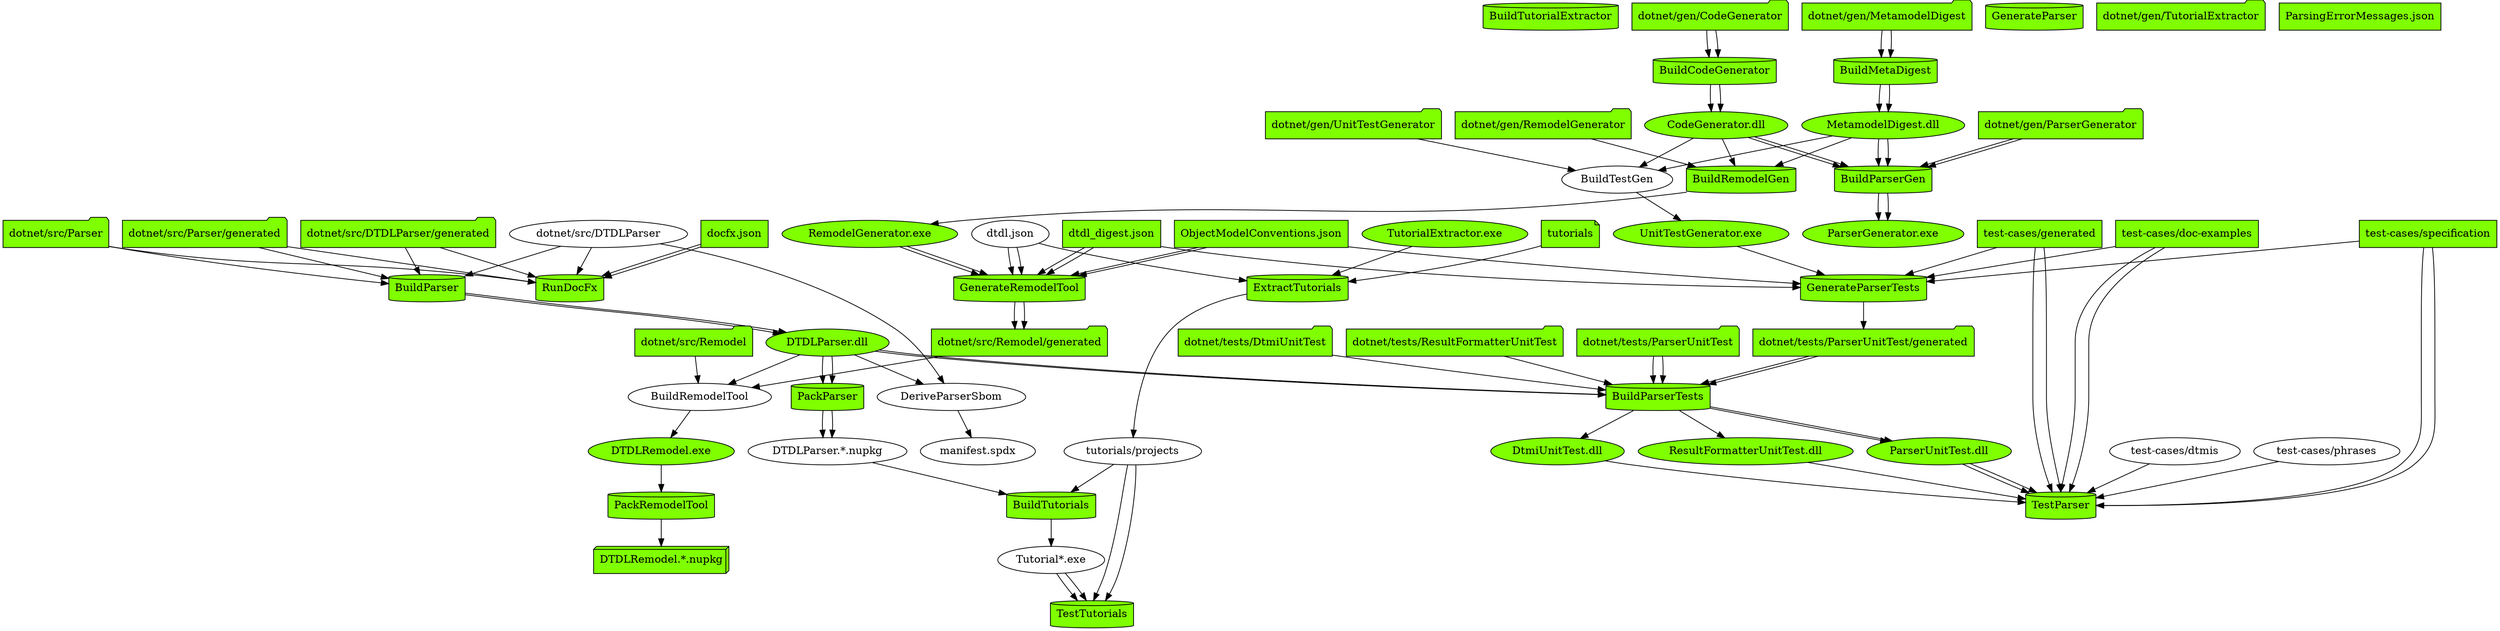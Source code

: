 digraph {
  {
    "BuildTutorialExtractor" [shape=cylinder style=filled fillcolor=chartreuse]
    "PackRemodelTool" [shape=cylinder style=filled fillcolor=chartreuse]
    "GenerateParser" [shape=cylinder style=filled fillcolor=chartreuse]
    "BuildRemodelGen" [shape=cylinder style=filled fillcolor=chartreuse]
    "TestParser" [shape=cylinder style=filled fillcolor=chartreuse]
    "PackParser" [shape=cylinder style=filled fillcolor=chartreuse]
    "GenerateRemodelTool" [shape=cylinder style=filled fillcolor=chartreuse]
    "TestTutorials" [shape=cylinder style=filled fillcolor=chartreuse]
    "BuildCodeGenerator" [shape=cylinder style=filled fillcolor=chartreuse]
    "BuildMetaDigest" [shape=cylinder style=filled fillcolor=chartreuse]
    "BuildParser" [shape=cylinder style=filled fillcolor=chartreuse]
    "RunDocFx" [shape=cylinder style=filled fillcolor=chartreuse]
    "ExtractTutorials" [shape=cylinder style=filled fillcolor=chartreuse]
    "BuildTutorials" [shape=cylinder style=filled fillcolor=chartreuse]
    "BuildParserGen" [shape=cylinder style=filled fillcolor=chartreuse]
    "BuildMetaDigest" [shape=cylinder style=filled fillcolor=chartreuse]
    "BuildParserTests" [shape=cylinder style=filled fillcolor=chartreuse]
    "GenerateParserTests" [shape=cylinder style=filled fillcolor=chartreuse]
    "GenerateRemodelTool" [shape=cylinder style=filled fillcolor=chartreuse]
    "PackParser" [shape=cylinder style=filled fillcolor=chartreuse]
    "PackRemodelTool" [shape=cylinder style=filled fillcolor=chartreuse]
    "RunDocFx" [shape=cylinder style=filled fillcolor=chartreuse]
    "TestParser" [shape=cylinder style=filled fillcolor=chartreuse]
    "TestTutorials" [shape=cylinder style=filled fillcolor=chartreuse]
    "dotnet/gen/CodeGenerator" [shape=folder style=filled fillcolor=chartreuse]
    "CodeGenerator.dll" [shape=ellipse style=filled fillcolor=chartreuse]
    "dotnet/gen/MetamodelDigest" [shape=folder style=filled fillcolor=chartreuse]
    "MetamodelDigest.dll" [shape=ellipse style=filled fillcolor=chartreuse]
    "dotnet/src/Parser" [shape=folder style=filled fillcolor=chartreuse]
    "dotnet/src/Parser/generated" [shape=folder style=filled fillcolor=chartreuse]
    "DTDLParser.dll" [shape=ellipse style=filled fillcolor=chartreuse]
    "dotnet/gen/ParserGenerator" [shape=folder style=filled fillcolor=chartreuse]
    "ParserGenerator.exe" [shape=ellipse style=filled fillcolor=chartreuse]
    "dotnet/tests/DtmiUnitTest" [shape=folder style=filled fillcolor=chartreuse]
    "DtmiUnitTest.dll" [shape=ellipse style=filled fillcolor=chartreuse]
    "dotnet/tests/ResultFormatterUnitTest" [shape=folder style=filled fillcolor=chartreuse]
    "ResultFormatterUnitTest.dll" [shape=ellipse style=filled fillcolor=chartreuse]
    "dotnet/tests/ParserUnitTest" [shape=folder style=filled fillcolor=chartreuse]
    "dotnet/tests/ParserUnitTest/generated" [shape=folder style=filled fillcolor=chartreuse]
    "ParserUnitTest.dll" [shape=ellipse style=filled fillcolor=chartreuse]
    "dotnet/gen/RemodelGenerator" [shape=folder style=filled fillcolor=chartreuse]
    "RemodelGenerator.exe" [shape=ellipse style=filled fillcolor=chartreuse]
    "dotnet/src/Remodel" [shape=folder style=filled fillcolor=chartreuse]
    "dotnet/src/Remodel/generated" [shape=folder style=filled fillcolor=chartreuse]
    "DTDLRemodel.exe" [shape=ellipse style=filled fillcolor=chartreuse]
    "dotnet/gen/UnitTestGenerator" [shape=folder style=filled fillcolor=chartreuse]
    "UnitTestGenerator.exe" [shape=ellipse style=filled fillcolor=chartreuse]
    "dotnet/gen/TutorialExtractor" [shape=folder style=filled fillcolor=chartreuse]
    "TutorialExtractor.exe" [shape=ellipse style=filled fillcolor=chartreuse]
    "DTDLRemodel.exe" [shape=ellipse style=filled fillcolor=chartreuse]
    "DTDLRemodel.*.nupkg" [shape=box3d style=filled fillcolor=chartreuse]
    "ParserGenerator.exe" [shape=ellipse style=filled fillcolor=chartreuse]
    "dtdl_digest.json" [shape=box style=filled fillcolor=chartreuse]
    "ObjectModelConventions.json" [shape=box style=filled fillcolor=chartreuse]
    "ParsingErrorMessages.json" [shape=box style=filled fillcolor=chartreuse]
    "dotnet/src/DTDLParser/generated" [shape=folder style=filled fillcolor=chartreuse]
    "dotnet/gen/RemodelGenerator" [shape=folder style=filled fillcolor=chartreuse]
    "MetamodelDigest.dll" [shape=ellipse style=filled fillcolor=chartreuse]
    "CodeGenerator.dll" [shape=ellipse style=filled fillcolor=chartreuse]
    "RemodelGenerator.exe" [shape=ellipse style=filled fillcolor=chartreuse]
    "ParserUnitTest.dll" [shape=ellipse style=filled fillcolor=chartreuse]
    "test-cases/generated" [shape=box style=filled fillcolor=chartreuse]
    "test-cases/doc-examples" [shape=box style=filled fillcolor=chartreuse]
    "test-cases/specification" [shape=box style=filled fillcolor=chartreuse]
    "DTDLRemodel.*.nupkg" [shape=box3d style=filled fillcolor=chartreuse]
    "docfx.json" [shape=box style=filled fillcolor=chartreuse]
    "tutorials" [shape=note style=filled fillcolor=chartreuse]
    "dotnet/gen/ParserGenerator" [shape=folder style=filled fillcolor=chartreuse]
    "dotnet/gen/MetamodelDigest" [shape=folder style=filled fillcolor=chartreuse]
    "dotnet/tests/ParserUnitTest" [shape=folder style=filled fillcolor=chartreuse]
    "dotnet/tests/ParserUnitTest/generated" [shape=folder style=filled fillcolor=chartreuse]
  }
  "dotnet/gen/CodeGenerator" -> "BuildCodeGenerator"
  "BuildCodeGenerator" -> "CodeGenerator.dll"
  "dotnet/gen/MetamodelDigest" -> "BuildMetaDigest"
  "BuildMetaDigest" -> "MetamodelDigest.dll"
  "dotnet/src/Parser" -> "BuildParser"
  "dotnet/src/Parser/generated" -> "BuildParser"
  "BuildParser" -> "DTDLParser.dll"
  "dotnet/gen/ParserGenerator" -> "BuildParserGen"
  "MetamodelDigest.dll" -> "BuildParserGen"
  "CodeGenerator.dll" -> "BuildParserGen"
  "BuildParserGen" -> "ParserGenerator.exe"
  "dotnet/tests/DtmiUnitTest" -> "BuildParserTests"
  "BuildParserTests" -> "DtmiUnitTest.dll"
  "dotnet/tests/ResultFormatterUnitTest" -> "BuildParserTests"
  "BuildParserTests" -> "ResultFormatterUnitTest.dll"
  "dotnet/tests/ParserUnitTest" -> "BuildParserTests"
  "dotnet/tests/ParserUnitTest/generated" -> "BuildParserTests"
  "DTDLParser.dll" -> "BuildParserTests"
  "BuildParserTests" -> "ParserUnitTest.dll"
  "dotnet/gen/RemodelGenerator" -> "BuildRemodelGen"
  "MetamodelDigest.dll" -> "BuildRemodelGen"
  "CodeGenerator.dll" -> "BuildRemodelGen"
  "BuildRemodelGen" -> "RemodelGenerator.exe"
  "ParserUnitTest.dll" -> "TestParser"
  "test-cases/generated" -> "TestParser"
  "test-cases/doc-examples" -> "TestParser"
  "test-cases/specification" -> "TestParser"
  "DTDLParser.dll" -> "PackParser"
  "PackParser" -> "DTDLParser.*.nupkg"
  "RemodelGenerator.exe" -> "GenerateRemodelTool"
  "dtdl.json" -> "GenerateRemodelTool"
  "dtdl_digest.json" -> "GenerateRemodelTool"
  "ObjectModelConventions.json" -> "GenerateRemodelTool"
  "GenerateRemodelTool" -> "dotnet/src/Remodel/generated"
  "Tutorial*.exe" -> "TestTutorials"
  "tutorials/projects" -> "TestTutorials"
  "dotnet/gen/CodeGenerator" -> "BuildCodeGenerator"
  "BuildCodeGenerator" -> "CodeGenerator.dll"
  "DTDLParser.dll" -> "DeriveParserSbom"
  "dotnet/src/DTDLParser" -> "DeriveParserSbom"
  "DeriveParserSbom" -> "manifest.spdx"
  "dotnet/gen/UnitTestGenerator" -> "BuildTestGen"
  "MetamodelDigest.dll" -> "BuildTestGen"
  "CodeGenerator.dll" -> "BuildTestGen"
  "BuildTestGen" -> "UnitTestGenerator.exe"
  "dotnet/src/Remodel" -> "BuildRemodelTool"
  "dotnet/src/Remodel/generated" -> "BuildRemodelTool"
  "DTDLParser.dll" -> "BuildRemodelTool"
  "BuildRemodelTool" -> "DTDLRemodel.exe"
  "dotnet/src/DTDLParser" -> "BuildParser"
  "dotnet/src/DTDLParser/generated" -> "BuildParser"
  "BuildParser" -> "DTDLParser.dll"
  "dotnet/src/DTDLParser" -> "RunDocFx"
  "dotnet/src/DTDLParser/generated" -> "RunDocFx"
  "docfx.json" -> "RunDocFx"
  "TutorialExtractor.exe" -> "ExtractTutorials"
  "dtdl.json" -> "ExtractTutorials"
  "tutorials" -> "ExtractTutorials"
  "ExtractTutorials" -> "tutorials/projects"
  "DTDLParser.*.nupkg" -> "BuildTutorials"
  "tutorials/projects" -> "BuildTutorials"
  "BuildTutorials" -> "Tutorial*.exe"
  "dotnet/gen/ParserGenerator" -> "BuildParserGen"
  "MetamodelDigest.dll" -> "BuildParserGen"
  "CodeGenerator.dll" -> "BuildParserGen"
  "BuildParserGen" -> "ParserGenerator.exe"
  "dotnet/gen/MetamodelDigest" -> "BuildMetaDigest"
  "BuildMetaDigest" -> "MetamodelDigest.dll"
  "dotnet/tests/ParserUnitTest" -> "BuildParserTests"
  "dotnet/tests/ParserUnitTest/generated" -> "BuildParserTests"
  "DTDLParser.dll" -> "BuildParserTests"
  "BuildParserTests" -> "ParserUnitTest.dll"
  "UnitTestGenerator.exe" -> "GenerateParserTests"
  "dtdl_digest.json" -> "GenerateParserTests"
  "ObjectModelConventions.json" -> "GenerateParserTests"
  "test-cases/generated" -> "GenerateParserTests"
  "test-cases/doc-examples" -> "GenerateParserTests"
  "test-cases/specification" -> "GenerateParserTests"
  "GenerateParserTests" -> "dotnet/tests/ParserUnitTest/generated"
  "RemodelGenerator.exe" -> "GenerateRemodelTool"
  "dtdl.json" -> "GenerateRemodelTool"
  "dtdl_digest.json" -> "GenerateRemodelTool"
  "ObjectModelConventions.json" -> "GenerateRemodelTool"
  "GenerateRemodelTool" -> "dotnet/src/Remodel/generated"
  "DTDLParser.dll" -> "PackParser"
  "PackParser" -> "DTDLParser.*.nupkg"
  "DTDLRemodel.exe" -> "PackRemodelTool"
  "PackRemodelTool" -> "DTDLRemodel.*.nupkg"
  "dotnet/src/Parser" -> "RunDocFx"
  "dotnet/src/Parser/generated" -> "RunDocFx"
  "docfx.json" -> "RunDocFx"
  "DtmiUnitTest.dll" -> "TestParser"
  "test-cases/dtmis" -> "TestParser"
  "ResultFormatterUnitTest.dll" -> "TestParser"
  "test-cases/phrases" -> "TestParser"
  "ParserUnitTest.dll" -> "TestParser"
  "test-cases/generated" -> "TestParser"
  "test-cases/doc-examples" -> "TestParser"
  "test-cases/specification" -> "TestParser"
  "Tutorial*.exe" -> "TestTutorials"
  "tutorials/projects" -> "TestTutorials"
}
